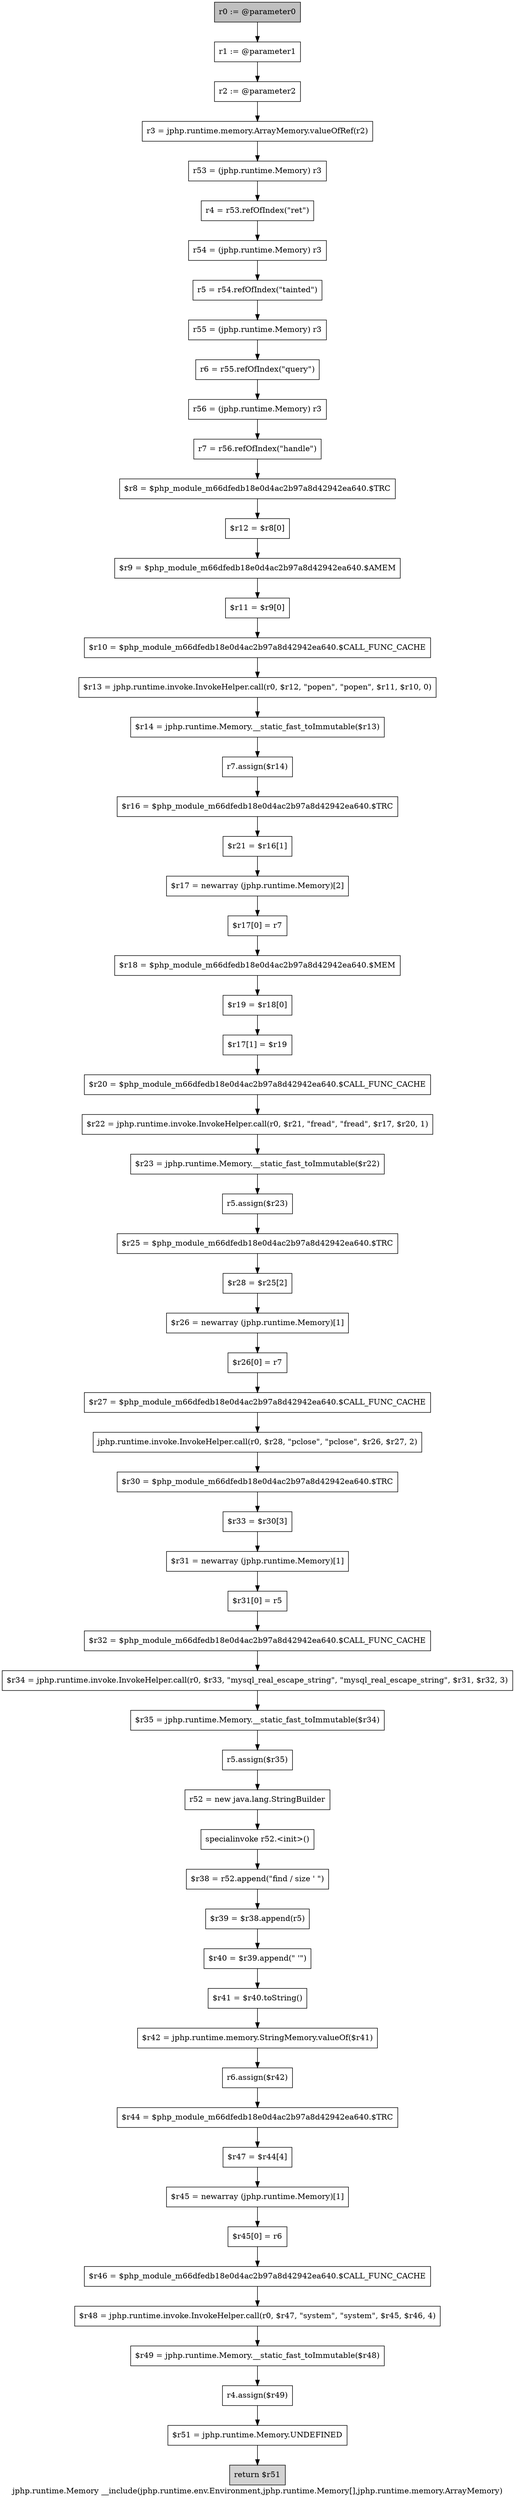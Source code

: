 digraph "jphp.runtime.Memory __include(jphp.runtime.env.Environment,jphp.runtime.Memory[],jphp.runtime.memory.ArrayMemory)" {
    label="jphp.runtime.Memory __include(jphp.runtime.env.Environment,jphp.runtime.Memory[],jphp.runtime.memory.ArrayMemory)";
    node [shape=box];
    "0" [style=filled,fillcolor=gray,label="r0 := @parameter0",];
    "1" [label="r1 := @parameter1",];
    "0"->"1";
    "2" [label="r2 := @parameter2",];
    "1"->"2";
    "3" [label="r3 = jphp.runtime.memory.ArrayMemory.valueOfRef(r2)",];
    "2"->"3";
    "4" [label="r53 = (jphp.runtime.Memory) r3",];
    "3"->"4";
    "5" [label="r4 = r53.refOfIndex(\"ret\")",];
    "4"->"5";
    "6" [label="r54 = (jphp.runtime.Memory) r3",];
    "5"->"6";
    "7" [label="r5 = r54.refOfIndex(\"tainted\")",];
    "6"->"7";
    "8" [label="r55 = (jphp.runtime.Memory) r3",];
    "7"->"8";
    "9" [label="r6 = r55.refOfIndex(\"query\")",];
    "8"->"9";
    "10" [label="r56 = (jphp.runtime.Memory) r3",];
    "9"->"10";
    "11" [label="r7 = r56.refOfIndex(\"handle\")",];
    "10"->"11";
    "12" [label="$r8 = $php_module_m66dfedb18e0d4ac2b97a8d42942ea640.$TRC",];
    "11"->"12";
    "13" [label="$r12 = $r8[0]",];
    "12"->"13";
    "14" [label="$r9 = $php_module_m66dfedb18e0d4ac2b97a8d42942ea640.$AMEM",];
    "13"->"14";
    "15" [label="$r11 = $r9[0]",];
    "14"->"15";
    "16" [label="$r10 = $php_module_m66dfedb18e0d4ac2b97a8d42942ea640.$CALL_FUNC_CACHE",];
    "15"->"16";
    "17" [label="$r13 = jphp.runtime.invoke.InvokeHelper.call(r0, $r12, \"popen\", \"popen\", $r11, $r10, 0)",];
    "16"->"17";
    "18" [label="$r14 = jphp.runtime.Memory.__static_fast_toImmutable($r13)",];
    "17"->"18";
    "19" [label="r7.assign($r14)",];
    "18"->"19";
    "20" [label="$r16 = $php_module_m66dfedb18e0d4ac2b97a8d42942ea640.$TRC",];
    "19"->"20";
    "21" [label="$r21 = $r16[1]",];
    "20"->"21";
    "22" [label="$r17 = newarray (jphp.runtime.Memory)[2]",];
    "21"->"22";
    "23" [label="$r17[0] = r7",];
    "22"->"23";
    "24" [label="$r18 = $php_module_m66dfedb18e0d4ac2b97a8d42942ea640.$MEM",];
    "23"->"24";
    "25" [label="$r19 = $r18[0]",];
    "24"->"25";
    "26" [label="$r17[1] = $r19",];
    "25"->"26";
    "27" [label="$r20 = $php_module_m66dfedb18e0d4ac2b97a8d42942ea640.$CALL_FUNC_CACHE",];
    "26"->"27";
    "28" [label="$r22 = jphp.runtime.invoke.InvokeHelper.call(r0, $r21, \"fread\", \"fread\", $r17, $r20, 1)",];
    "27"->"28";
    "29" [label="$r23 = jphp.runtime.Memory.__static_fast_toImmutable($r22)",];
    "28"->"29";
    "30" [label="r5.assign($r23)",];
    "29"->"30";
    "31" [label="$r25 = $php_module_m66dfedb18e0d4ac2b97a8d42942ea640.$TRC",];
    "30"->"31";
    "32" [label="$r28 = $r25[2]",];
    "31"->"32";
    "33" [label="$r26 = newarray (jphp.runtime.Memory)[1]",];
    "32"->"33";
    "34" [label="$r26[0] = r7",];
    "33"->"34";
    "35" [label="$r27 = $php_module_m66dfedb18e0d4ac2b97a8d42942ea640.$CALL_FUNC_CACHE",];
    "34"->"35";
    "36" [label="jphp.runtime.invoke.InvokeHelper.call(r0, $r28, \"pclose\", \"pclose\", $r26, $r27, 2)",];
    "35"->"36";
    "37" [label="$r30 = $php_module_m66dfedb18e0d4ac2b97a8d42942ea640.$TRC",];
    "36"->"37";
    "38" [label="$r33 = $r30[3]",];
    "37"->"38";
    "39" [label="$r31 = newarray (jphp.runtime.Memory)[1]",];
    "38"->"39";
    "40" [label="$r31[0] = r5",];
    "39"->"40";
    "41" [label="$r32 = $php_module_m66dfedb18e0d4ac2b97a8d42942ea640.$CALL_FUNC_CACHE",];
    "40"->"41";
    "42" [label="$r34 = jphp.runtime.invoke.InvokeHelper.call(r0, $r33, \"mysql_real_escape_string\", \"mysql_real_escape_string\", $r31, $r32, 3)",];
    "41"->"42";
    "43" [label="$r35 = jphp.runtime.Memory.__static_fast_toImmutable($r34)",];
    "42"->"43";
    "44" [label="r5.assign($r35)",];
    "43"->"44";
    "45" [label="r52 = new java.lang.StringBuilder",];
    "44"->"45";
    "46" [label="specialinvoke r52.<init>()",];
    "45"->"46";
    "47" [label="$r38 = r52.append(\"find / size \' \")",];
    "46"->"47";
    "48" [label="$r39 = $r38.append(r5)",];
    "47"->"48";
    "49" [label="$r40 = $r39.append(\" \'\")",];
    "48"->"49";
    "50" [label="$r41 = $r40.toString()",];
    "49"->"50";
    "51" [label="$r42 = jphp.runtime.memory.StringMemory.valueOf($r41)",];
    "50"->"51";
    "52" [label="r6.assign($r42)",];
    "51"->"52";
    "53" [label="$r44 = $php_module_m66dfedb18e0d4ac2b97a8d42942ea640.$TRC",];
    "52"->"53";
    "54" [label="$r47 = $r44[4]",];
    "53"->"54";
    "55" [label="$r45 = newarray (jphp.runtime.Memory)[1]",];
    "54"->"55";
    "56" [label="$r45[0] = r6",];
    "55"->"56";
    "57" [label="$r46 = $php_module_m66dfedb18e0d4ac2b97a8d42942ea640.$CALL_FUNC_CACHE",];
    "56"->"57";
    "58" [label="$r48 = jphp.runtime.invoke.InvokeHelper.call(r0, $r47, \"system\", \"system\", $r45, $r46, 4)",];
    "57"->"58";
    "59" [label="$r49 = jphp.runtime.Memory.__static_fast_toImmutable($r48)",];
    "58"->"59";
    "60" [label="r4.assign($r49)",];
    "59"->"60";
    "61" [label="$r51 = jphp.runtime.Memory.UNDEFINED",];
    "60"->"61";
    "62" [style=filled,fillcolor=lightgray,label="return $r51",];
    "61"->"62";
}
